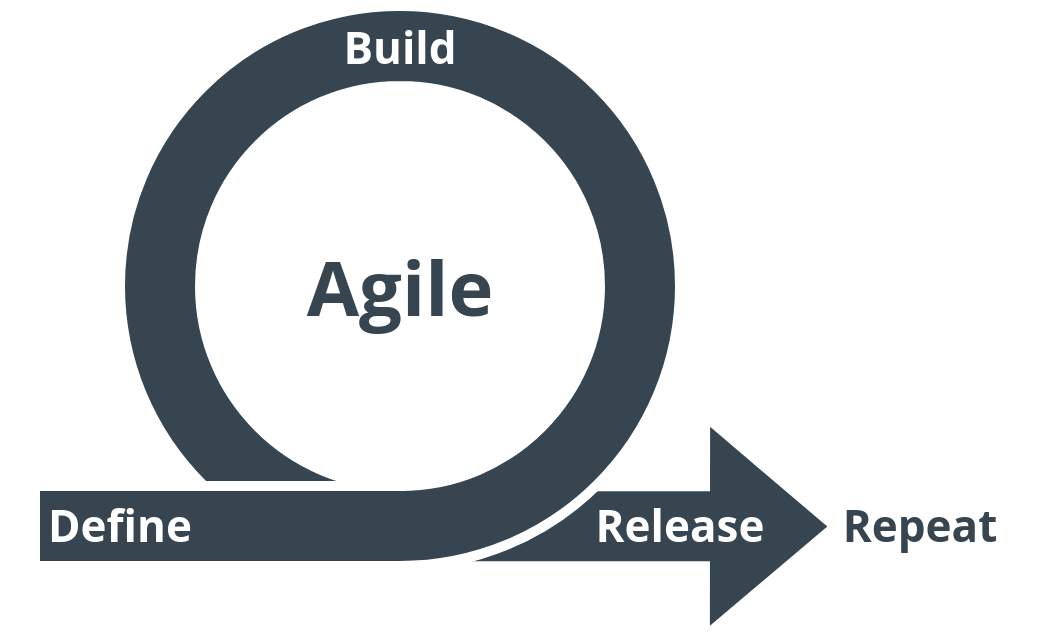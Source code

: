 <mxfile version="16.6.1" type="google"><diagram id="QTPm67BxpPg9KYM9oOkt" name="Page-1"><mxGraphModel dx="2500" dy="987" grid="1" gridSize="10" guides="1" tooltips="1" connect="1" arrows="1" fold="1" page="1" pageScale="1" pageWidth="827" pageHeight="1169" math="0" shadow="0"><root><mxCell id="0"/><mxCell id="1" parent="0"/><mxCell id="6I6i1wLfwuvRL4sX-mQ9-47" value="" style="shape=flexArrow;endArrow=classic;html=1;rounded=0;labelBackgroundColor=default;fontFamily=Helvetica;fontSize=15;fontColor=#36454F;endSize=20;strokeColor=#FFFFFF;strokeWidth=5;width=36;fillColor=#36454F;endWidth=65.333;startSize=0;shadow=0;sketch=0;" edge="1" parent="1"><mxGeometry width="50" height="50" relative="1" as="geometry"><mxPoint x="-220" y="860" as="sourcePoint"/><mxPoint y="860.25" as="targetPoint"/></mxGeometry></mxCell><mxCell id="6I6i1wLfwuvRL4sX-mQ9-13" value="Agile&lt;br style=&quot;font-size: 38px;&quot;&gt;" style="rounded=0;whiteSpace=wrap;html=1;fontSize=38;glass=0;strokeWidth=1;shadow=0;sketch=0;strokeColor=none;fillColor=none;fontColor=#36454F;fontFamily=Open Sans;fontSource=https%3A%2F%2Ffonts.googleapis.com%2Fcss%3Ffamily%3DOpen%2BSans;fontStyle=1" vertex="1" parent="1"><mxGeometry x="-280" y="720" width="120" height="40" as="geometry"/></mxCell><mxCell id="6I6i1wLfwuvRL4sX-mQ9-45" value="" style="verticalLabelPosition=bottom;verticalAlign=top;html=1;shape=mxgraph.basic.donut;dx=40;shadow=0;sketch=0;fontFamily=Helvetica;fontSize=15;fontColor=#36454F;strokeColor=#FFFFFF;strokeWidth=5;fillColor=#36454F;gradientColor=none;gradientDirection=east;" vertex="1" parent="1"><mxGeometry x="-360" y="600" width="280" height="280" as="geometry"/></mxCell><mxCell id="6I6i1wLfwuvRL4sX-mQ9-46" value="" style="shape=partialRectangle;whiteSpace=wrap;html=1;top=0;bottom=0;fillColor=#36454F;shadow=0;sketch=0;fontFamily=Helvetica;fontSize=15;fontColor=#36454F;strokeColor=#FFFFFF;strokeWidth=5;rotation=90;" vertex="1" parent="1"><mxGeometry x="-330" y="770" width="40" height="180" as="geometry"/></mxCell><mxCell id="6I6i1wLfwuvRL4sX-mQ9-48" value="Define&lt;br&gt;" style="rounded=0;whiteSpace=wrap;html=1;fontSize=22;glass=0;strokeWidth=1;shadow=0;sketch=0;strokeColor=none;fillColor=none;fontColor=#FFFFFF;fontFamily=Open Sans;fontSource=https%3A%2F%2Ffonts.googleapis.com%2Fcss%3Ffamily%3DOpen%2BSans;fontStyle=1" vertex="1" parent="1"><mxGeometry x="-420" y="839" width="120" height="40" as="geometry"/></mxCell><mxCell id="6I6i1wLfwuvRL4sX-mQ9-49" value="Build" style="rounded=0;whiteSpace=wrap;html=1;fontSize=22;glass=0;strokeWidth=1;shadow=0;sketch=0;strokeColor=none;fillColor=none;fontColor=#FFFFFF;fontFamily=Open Sans;fontSource=https%3A%2F%2Ffonts.googleapis.com%2Fcss%3Ffamily%3DOpen%2BSans;fontStyle=1" vertex="1" parent="1"><mxGeometry x="-280" y="600" width="120" height="40" as="geometry"/></mxCell><mxCell id="6I6i1wLfwuvRL4sX-mQ9-50" value="Release&lt;br&gt;" style="rounded=0;whiteSpace=wrap;html=1;fontSize=22;glass=0;strokeWidth=1;shadow=0;sketch=0;strokeColor=none;fillColor=none;fontColor=#FFFFFF;fontFamily=Open Sans;fontSource=https%3A%2F%2Ffonts.googleapis.com%2Fcss%3Ffamily%3DOpen%2BSans;fontStyle=1" vertex="1" parent="1"><mxGeometry x="-140" y="839" width="120" height="40" as="geometry"/></mxCell><mxCell id="6I6i1wLfwuvRL4sX-mQ9-54" value="Repeat&lt;br&gt;" style="rounded=0;whiteSpace=wrap;html=1;fontSize=22;glass=0;strokeWidth=1;shadow=0;sketch=0;strokeColor=none;fillColor=none;fontColor=#36454F;fontFamily=Open Sans;fontSource=https%3A%2F%2Ffonts.googleapis.com%2Fcss%3Ffamily%3DOpen%2BSans;fontStyle=1" vertex="1" parent="1"><mxGeometry x="-20" y="839" width="120" height="40" as="geometry"/></mxCell></root></mxGraphModel></diagram></mxfile>